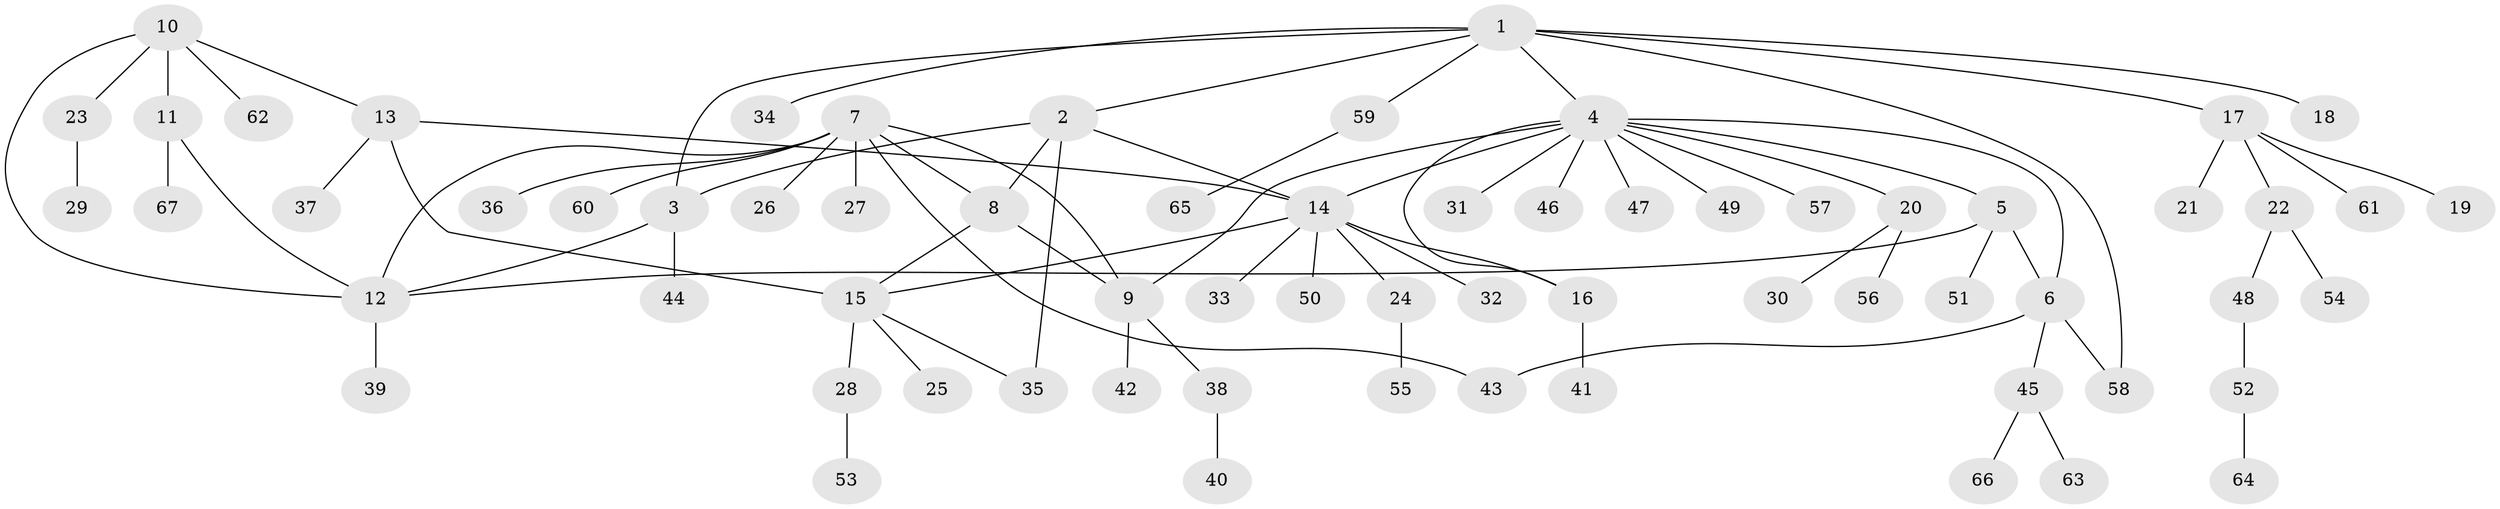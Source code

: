 // Generated by graph-tools (version 1.1) at 2025/50/03/09/25 03:50:39]
// undirected, 67 vertices, 81 edges
graph export_dot {
graph [start="1"]
  node [color=gray90,style=filled];
  1;
  2;
  3;
  4;
  5;
  6;
  7;
  8;
  9;
  10;
  11;
  12;
  13;
  14;
  15;
  16;
  17;
  18;
  19;
  20;
  21;
  22;
  23;
  24;
  25;
  26;
  27;
  28;
  29;
  30;
  31;
  32;
  33;
  34;
  35;
  36;
  37;
  38;
  39;
  40;
  41;
  42;
  43;
  44;
  45;
  46;
  47;
  48;
  49;
  50;
  51;
  52;
  53;
  54;
  55;
  56;
  57;
  58;
  59;
  60;
  61;
  62;
  63;
  64;
  65;
  66;
  67;
  1 -- 2;
  1 -- 3;
  1 -- 4;
  1 -- 17;
  1 -- 18;
  1 -- 34;
  1 -- 58;
  1 -- 59;
  2 -- 3;
  2 -- 8;
  2 -- 14;
  2 -- 35;
  3 -- 12;
  3 -- 44;
  4 -- 5;
  4 -- 6;
  4 -- 9;
  4 -- 14;
  4 -- 16;
  4 -- 20;
  4 -- 31;
  4 -- 46;
  4 -- 47;
  4 -- 49;
  4 -- 57;
  5 -- 6;
  5 -- 12;
  5 -- 51;
  6 -- 43;
  6 -- 45;
  6 -- 58;
  7 -- 8;
  7 -- 9;
  7 -- 12;
  7 -- 26;
  7 -- 27;
  7 -- 36;
  7 -- 43;
  7 -- 60;
  8 -- 9;
  8 -- 15;
  9 -- 38;
  9 -- 42;
  10 -- 11;
  10 -- 12;
  10 -- 13;
  10 -- 23;
  10 -- 62;
  11 -- 12;
  11 -- 67;
  12 -- 39;
  13 -- 14;
  13 -- 15;
  13 -- 37;
  14 -- 15;
  14 -- 16;
  14 -- 24;
  14 -- 32;
  14 -- 33;
  14 -- 50;
  15 -- 25;
  15 -- 28;
  15 -- 35;
  16 -- 41;
  17 -- 19;
  17 -- 21;
  17 -- 22;
  17 -- 61;
  20 -- 30;
  20 -- 56;
  22 -- 48;
  22 -- 54;
  23 -- 29;
  24 -- 55;
  28 -- 53;
  38 -- 40;
  45 -- 63;
  45 -- 66;
  48 -- 52;
  52 -- 64;
  59 -- 65;
}
